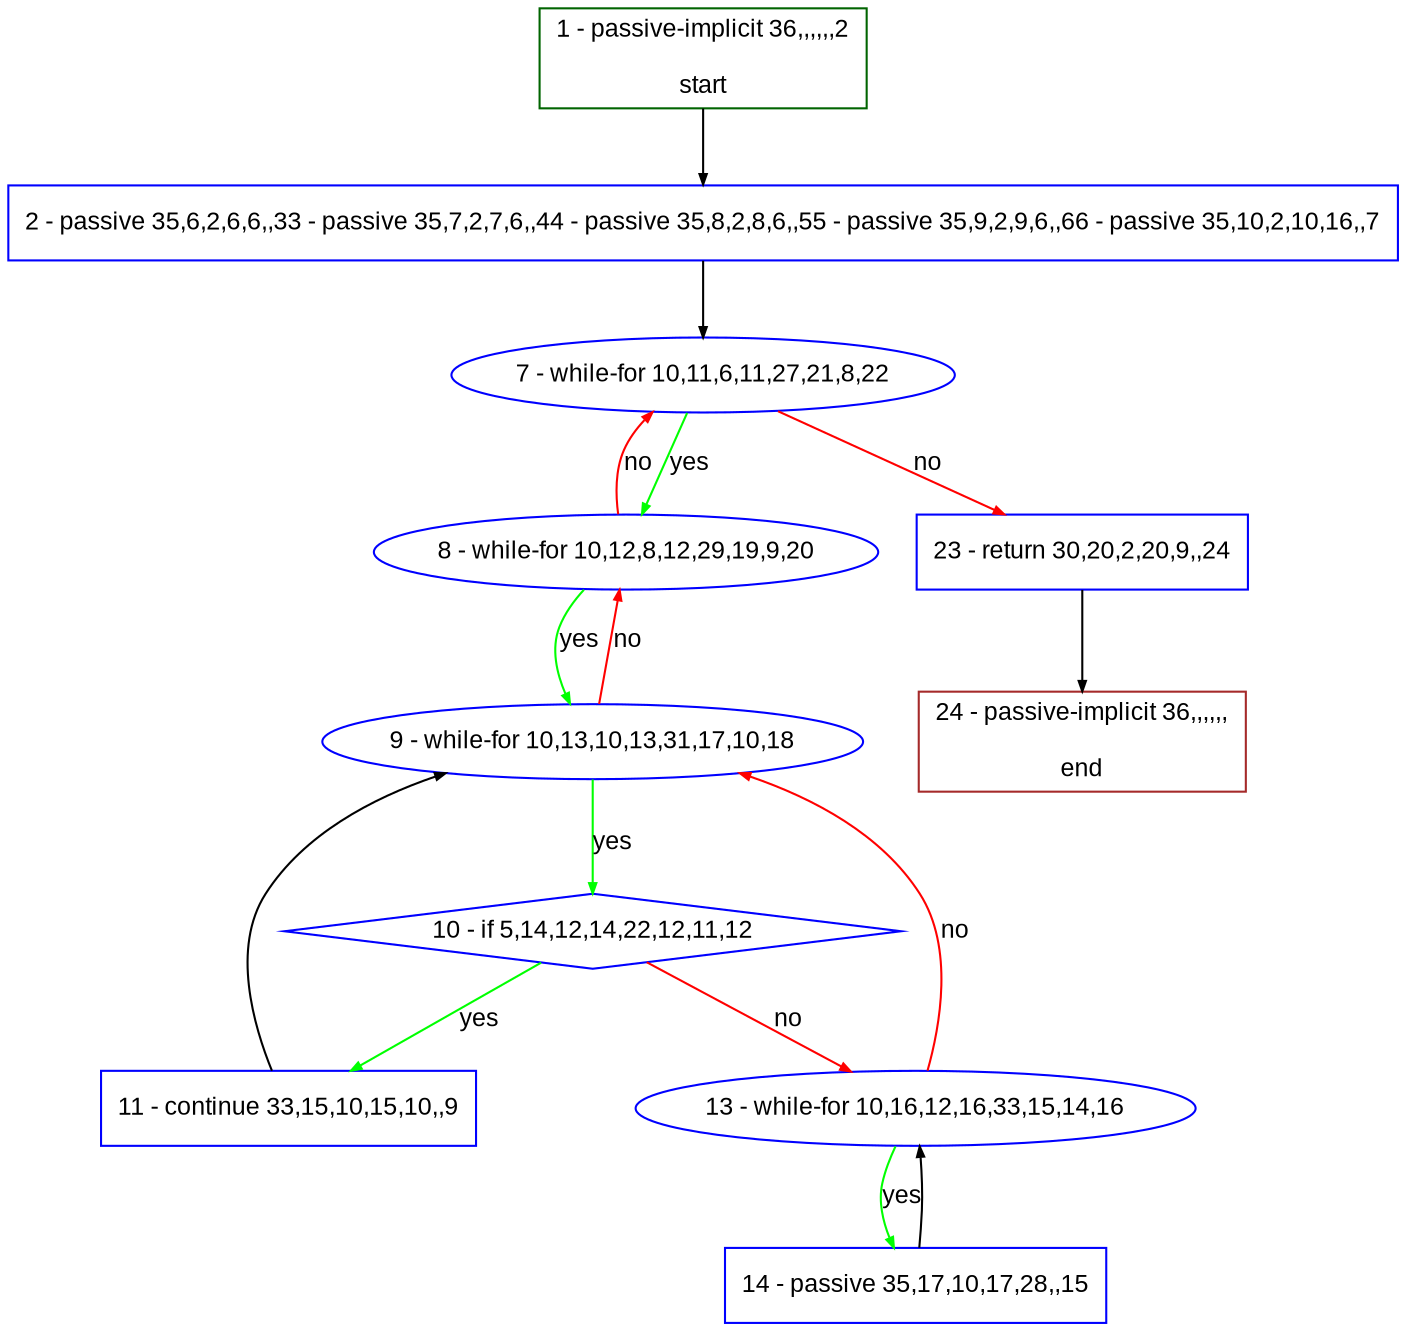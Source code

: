 digraph "" {
  graph [bgcolor="white", fillcolor="#FFFFCC", pack="true", packmode="clust", fontname="Arial", label="", fontsize="12", compound="true", style="rounded,filled"];
  node [node_initialized="no", fillcolor="white", fontname="Arial", label="", color="grey", fontsize="12", fixedsize="false", compound="true", shape="rectangle", style="filled"];
  edge [arrowtail="none", lhead="", fontcolor="black", fontname="Arial", label="", color="black", fontsize="12", arrowhead="normal", arrowsize="0.5", compound="true", ltail="", dir="forward"];
  __N1 [fillcolor="#ffffff", label="2 - passive 35,6,2,6,6,,33 - passive 35,7,2,7,6,,44 - passive 35,8,2,8,6,,55 - passive 35,9,2,9,6,,66 - passive 35,10,2,10,16,,7", color="#0000ff", shape="box", style="filled"];
  __N2 [fillcolor="#ffffff", label="1 - passive-implicit 36,,,,,,2\n\nstart", color="#006400", shape="box", style="filled"];
  __N3 [fillcolor="#ffffff", label="7 - while-for 10,11,6,11,27,21,8,22", color="#0000ff", shape="oval", style="filled"];
  __N4 [fillcolor="#ffffff", label="8 - while-for 10,12,8,12,29,19,9,20", color="#0000ff", shape="oval", style="filled"];
  __N5 [fillcolor="#ffffff", label="23 - return 30,20,2,20,9,,24", color="#0000ff", shape="box", style="filled"];
  __N6 [fillcolor="#ffffff", label="9 - while-for 10,13,10,13,31,17,10,18", color="#0000ff", shape="oval", style="filled"];
  __N7 [fillcolor="#ffffff", label="10 - if 5,14,12,14,22,12,11,12", color="#0000ff", shape="diamond", style="filled"];
  __N8 [fillcolor="#ffffff", label="11 - continue 33,15,10,15,10,,9", color="#0000ff", shape="box", style="filled"];
  __N9 [fillcolor="#ffffff", label="13 - while-for 10,16,12,16,33,15,14,16", color="#0000ff", shape="oval", style="filled"];
  __N10 [fillcolor="#ffffff", label="14 - passive 35,17,10,17,28,,15", color="#0000ff", shape="box", style="filled"];
  __N11 [fillcolor="#ffffff", label="24 - passive-implicit 36,,,,,,\n\nend", color="#a52a2a", shape="box", style="filled"];
  __N2 -> __N1 [arrowtail="none", color="#000000", label="", arrowhead="normal", dir="forward"];
  __N1 -> __N3 [arrowtail="none", color="#000000", label="", arrowhead="normal", dir="forward"];
  __N3 -> __N4 [arrowtail="none", color="#00ff00", label="yes", arrowhead="normal", dir="forward"];
  __N4 -> __N3 [arrowtail="none", color="#ff0000", label="no", arrowhead="normal", dir="forward"];
  __N3 -> __N5 [arrowtail="none", color="#ff0000", label="no", arrowhead="normal", dir="forward"];
  __N4 -> __N6 [arrowtail="none", color="#00ff00", label="yes", arrowhead="normal", dir="forward"];
  __N6 -> __N4 [arrowtail="none", color="#ff0000", label="no", arrowhead="normal", dir="forward"];
  __N6 -> __N7 [arrowtail="none", color="#00ff00", label="yes", arrowhead="normal", dir="forward"];
  __N7 -> __N8 [arrowtail="none", color="#00ff00", label="yes", arrowhead="normal", dir="forward"];
  __N7 -> __N9 [arrowtail="none", color="#ff0000", label="no", arrowhead="normal", dir="forward"];
  __N8 -> __N6 [arrowtail="none", color="#000000", label="", arrowhead="normal", dir="forward"];
  __N9 -> __N6 [arrowtail="none", color="#ff0000", label="no", arrowhead="normal", dir="forward"];
  __N9 -> __N10 [arrowtail="none", color="#00ff00", label="yes", arrowhead="normal", dir="forward"];
  __N10 -> __N9 [arrowtail="none", color="#000000", label="", arrowhead="normal", dir="forward"];
  __N5 -> __N11 [arrowtail="none", color="#000000", label="", arrowhead="normal", dir="forward"];
}

